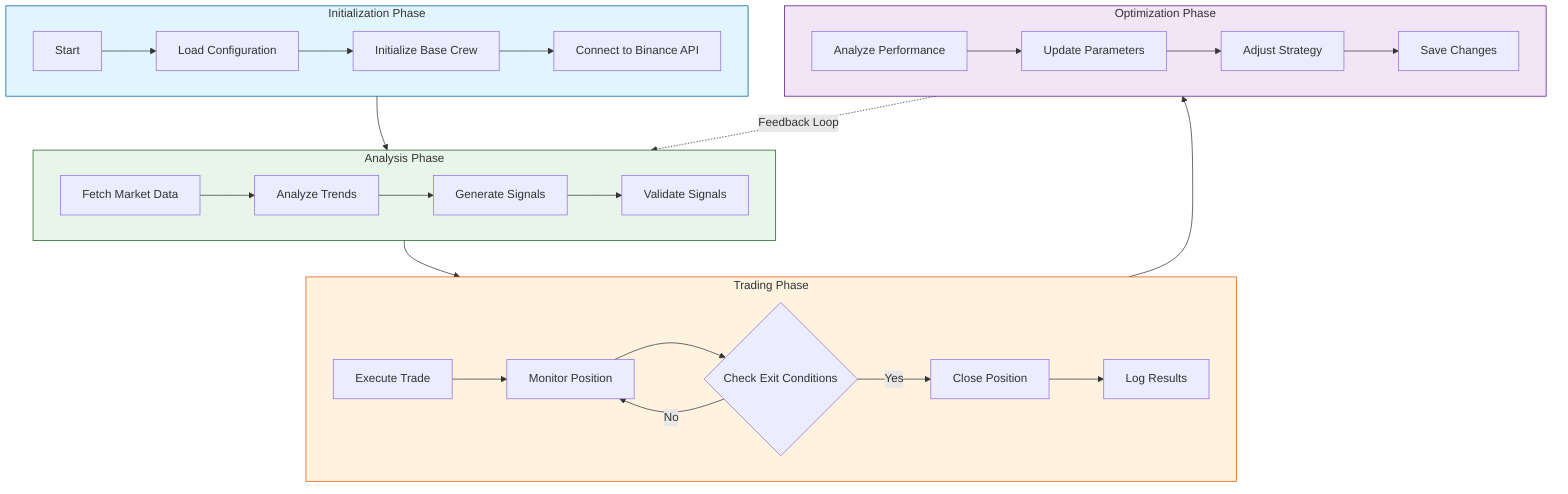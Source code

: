flowchart TB
    subgraph Init["Initialization Phase"]
        A[Start] --> B[Load Configuration]
        B --> C[Initialize Base Crew]
        C --> D[Connect to Binance API]
    end

    subgraph Analysis["Analysis Phase"]
        E[Fetch Market Data] --> F[Analyze Trends]
        F --> G[Generate Signals]
        G --> H[Validate Signals]
    end

    subgraph Trading["Trading Phase"]
        I[Execute Trade] --> J[Monitor Position]
        J --> K{Check Exit Conditions}
        K -->|Yes| L[Close Position]
        K -->|No| J
        L --> M[Log Results]
    end

    subgraph Optimization["Optimization Phase"]
        N[Analyze Performance] --> O[Update Parameters]
        O --> P[Adjust Strategy]
        P --> Q[Save Changes]
    end

    Init --> Analysis
    Analysis --> Trading
    Trading --> Optimization
    Optimization -.->|Feedback Loop| Analysis

    style Init fill:#e1f5fe,stroke:#01579b
    style Analysis fill:#e8f5e9,stroke:#1b5e20
    style Trading fill:#fff3e0,stroke:#e65100
    style Optimization fill:#f3e5f5,stroke:#4a148c